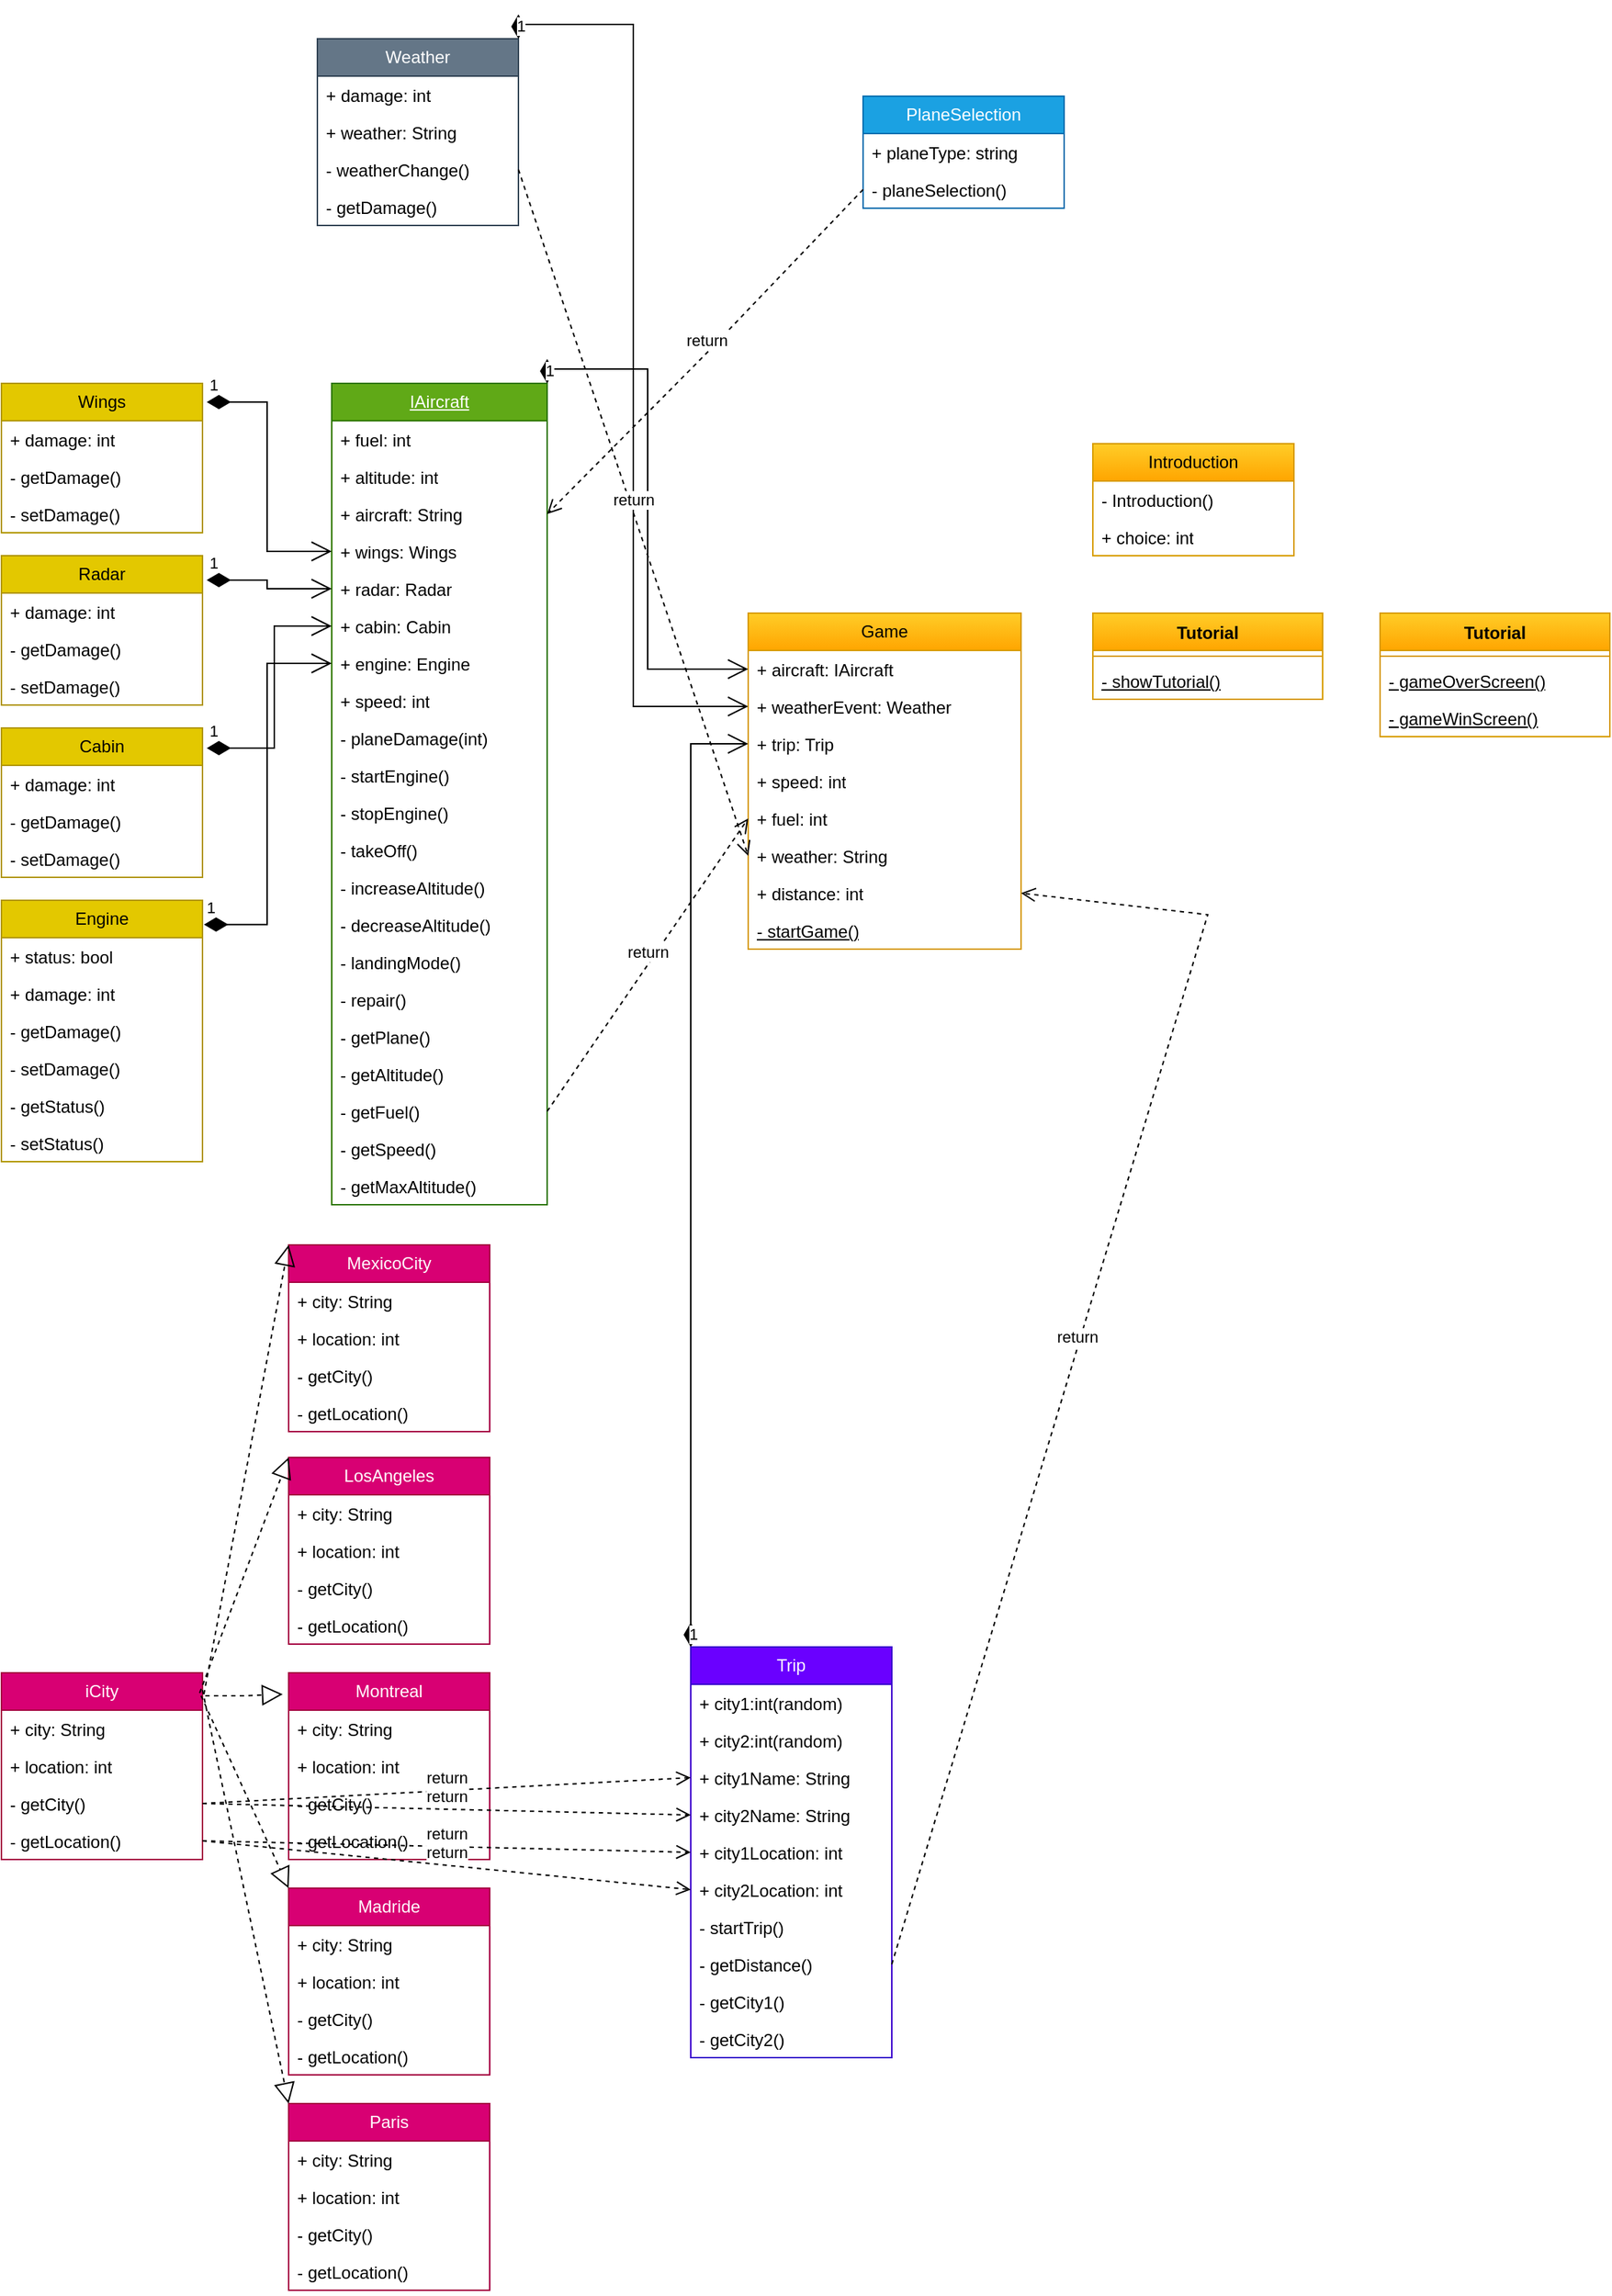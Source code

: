<mxfile version="26.2.15">
  <diagram id="C5RBs43oDa-KdzZeNtuy" name="Page-1">
    <mxGraphModel dx="1426" dy="884" grid="1" gridSize="10" guides="1" tooltips="1" connect="1" arrows="1" fold="1" page="1" pageScale="1" pageWidth="2000" pageHeight="2000" math="0" shadow="0">
      <root>
        <mxCell id="WIyWlLk6GJQsqaUBKTNV-0" />
        <mxCell id="WIyWlLk6GJQsqaUBKTNV-1" parent="WIyWlLk6GJQsqaUBKTNV-0" />
        <mxCell id="1NNWDEO4nlHjLsSVc-W4-0" value="IAircraft" style="swimlane;fontStyle=4;childLayout=stackLayout;horizontal=1;startSize=26;fillColor=#60a917;horizontalStack=0;resizeParent=1;resizeParentMax=0;resizeLast=0;collapsible=1;marginBottom=0;whiteSpace=wrap;html=1;fontColor=#ffffff;strokeColor=#2D7600;" parent="WIyWlLk6GJQsqaUBKTNV-1" vertex="1">
          <mxGeometry x="350" y="280" width="150" height="572" as="geometry" />
        </mxCell>
        <mxCell id="1NNWDEO4nlHjLsSVc-W4-1" value="+ fuel: int" style="text;strokeColor=none;fillColor=none;align=left;verticalAlign=top;spacingLeft=4;spacingRight=4;overflow=hidden;rotatable=0;points=[[0,0.5],[1,0.5]];portConstraint=eastwest;whiteSpace=wrap;html=1;" parent="1NNWDEO4nlHjLsSVc-W4-0" vertex="1">
          <mxGeometry y="26" width="150" height="26" as="geometry" />
        </mxCell>
        <mxCell id="1NNWDEO4nlHjLsSVc-W4-3" value="+ altitude: int" style="text;strokeColor=none;fillColor=none;align=left;verticalAlign=top;spacingLeft=4;spacingRight=4;overflow=hidden;rotatable=0;points=[[0,0.5],[1,0.5]];portConstraint=eastwest;whiteSpace=wrap;html=1;" parent="1NNWDEO4nlHjLsSVc-W4-0" vertex="1">
          <mxGeometry y="52" width="150" height="26" as="geometry" />
        </mxCell>
        <mxCell id="1NNWDEO4nlHjLsSVc-W4-4" value="+ aircraft: String" style="text;strokeColor=none;fillColor=none;align=left;verticalAlign=top;spacingLeft=4;spacingRight=4;overflow=hidden;rotatable=0;points=[[0,0.5],[1,0.5]];portConstraint=eastwest;whiteSpace=wrap;html=1;" parent="1NNWDEO4nlHjLsSVc-W4-0" vertex="1">
          <mxGeometry y="78" width="150" height="26" as="geometry" />
        </mxCell>
        <mxCell id="1NNWDEO4nlHjLsSVc-W4-5" value="+ wings: Wings" style="text;strokeColor=none;fillColor=none;align=left;verticalAlign=top;spacingLeft=4;spacingRight=4;overflow=hidden;rotatable=0;points=[[0,0.5],[1,0.5]];portConstraint=eastwest;whiteSpace=wrap;html=1;" parent="1NNWDEO4nlHjLsSVc-W4-0" vertex="1">
          <mxGeometry y="104" width="150" height="26" as="geometry" />
        </mxCell>
        <mxCell id="1NNWDEO4nlHjLsSVc-W4-6" value="+ radar: Radar" style="text;strokeColor=none;fillColor=none;align=left;verticalAlign=top;spacingLeft=4;spacingRight=4;overflow=hidden;rotatable=0;points=[[0,0.5],[1,0.5]];portConstraint=eastwest;whiteSpace=wrap;html=1;" parent="1NNWDEO4nlHjLsSVc-W4-0" vertex="1">
          <mxGeometry y="130" width="150" height="26" as="geometry" />
        </mxCell>
        <mxCell id="1NNWDEO4nlHjLsSVc-W4-7" value="+ cabin: Cabin" style="text;strokeColor=none;fillColor=none;align=left;verticalAlign=top;spacingLeft=4;spacingRight=4;overflow=hidden;rotatable=0;points=[[0,0.5],[1,0.5]];portConstraint=eastwest;whiteSpace=wrap;html=1;" parent="1NNWDEO4nlHjLsSVc-W4-0" vertex="1">
          <mxGeometry y="156" width="150" height="26" as="geometry" />
        </mxCell>
        <mxCell id="1NNWDEO4nlHjLsSVc-W4-8" value="+ engine: Engine" style="text;strokeColor=none;fillColor=none;align=left;verticalAlign=top;spacingLeft=4;spacingRight=4;overflow=hidden;rotatable=0;points=[[0,0.5],[1,0.5]];portConstraint=eastwest;whiteSpace=wrap;html=1;" parent="1NNWDEO4nlHjLsSVc-W4-0" vertex="1">
          <mxGeometry y="182" width="150" height="26" as="geometry" />
        </mxCell>
        <mxCell id="1NNWDEO4nlHjLsSVc-W4-9" value="+ speed: int" style="text;strokeColor=none;fillColor=none;align=left;verticalAlign=top;spacingLeft=4;spacingRight=4;overflow=hidden;rotatable=0;points=[[0,0.5],[1,0.5]];portConstraint=eastwest;whiteSpace=wrap;html=1;" parent="1NNWDEO4nlHjLsSVc-W4-0" vertex="1">
          <mxGeometry y="208" width="150" height="26" as="geometry" />
        </mxCell>
        <mxCell id="1NNWDEO4nlHjLsSVc-W4-10" value="- planeDamage(int&lt;span style=&quot;background-color: transparent; color: light-dark(rgb(0, 0, 0), rgb(255, 255, 255));&quot;&gt;)&lt;/span&gt;" style="text;strokeColor=none;fillColor=none;align=left;verticalAlign=top;spacingLeft=4;spacingRight=4;overflow=hidden;rotatable=0;points=[[0,0.5],[1,0.5]];portConstraint=eastwest;whiteSpace=wrap;html=1;" parent="1NNWDEO4nlHjLsSVc-W4-0" vertex="1">
          <mxGeometry y="234" width="150" height="26" as="geometry" />
        </mxCell>
        <mxCell id="1NNWDEO4nlHjLsSVc-W4-11" value="- startEngine(&lt;span style=&quot;background-color: transparent; color: light-dark(rgb(0, 0, 0), rgb(255, 255, 255));&quot;&gt;)&lt;/span&gt;" style="text;strokeColor=none;fillColor=none;align=left;verticalAlign=top;spacingLeft=4;spacingRight=4;overflow=hidden;rotatable=0;points=[[0,0.5],[1,0.5]];portConstraint=eastwest;whiteSpace=wrap;html=1;" parent="1NNWDEO4nlHjLsSVc-W4-0" vertex="1">
          <mxGeometry y="260" width="150" height="26" as="geometry" />
        </mxCell>
        <mxCell id="1NNWDEO4nlHjLsSVc-W4-12" value="- stopEngine()" style="text;strokeColor=none;fillColor=none;align=left;verticalAlign=top;spacingLeft=4;spacingRight=4;overflow=hidden;rotatable=0;points=[[0,0.5],[1,0.5]];portConstraint=eastwest;whiteSpace=wrap;html=1;" parent="1NNWDEO4nlHjLsSVc-W4-0" vertex="1">
          <mxGeometry y="286" width="150" height="26" as="geometry" />
        </mxCell>
        <mxCell id="1NNWDEO4nlHjLsSVc-W4-13" value="- takeOff()" style="text;strokeColor=none;fillColor=none;align=left;verticalAlign=top;spacingLeft=4;spacingRight=4;overflow=hidden;rotatable=0;points=[[0,0.5],[1,0.5]];portConstraint=eastwest;whiteSpace=wrap;html=1;" parent="1NNWDEO4nlHjLsSVc-W4-0" vertex="1">
          <mxGeometry y="312" width="150" height="26" as="geometry" />
        </mxCell>
        <mxCell id="1NNWDEO4nlHjLsSVc-W4-14" value="- increaseAltitude()" style="text;strokeColor=none;fillColor=none;align=left;verticalAlign=top;spacingLeft=4;spacingRight=4;overflow=hidden;rotatable=0;points=[[0,0.5],[1,0.5]];portConstraint=eastwest;whiteSpace=wrap;html=1;" parent="1NNWDEO4nlHjLsSVc-W4-0" vertex="1">
          <mxGeometry y="338" width="150" height="26" as="geometry" />
        </mxCell>
        <mxCell id="1NNWDEO4nlHjLsSVc-W4-15" value="- decreaseAltitude()" style="text;strokeColor=none;fillColor=none;align=left;verticalAlign=top;spacingLeft=4;spacingRight=4;overflow=hidden;rotatable=0;points=[[0,0.5],[1,0.5]];portConstraint=eastwest;whiteSpace=wrap;html=1;" parent="1NNWDEO4nlHjLsSVc-W4-0" vertex="1">
          <mxGeometry y="364" width="150" height="26" as="geometry" />
        </mxCell>
        <mxCell id="1NNWDEO4nlHjLsSVc-W4-16" value="- landingMode()" style="text;strokeColor=none;fillColor=none;align=left;verticalAlign=top;spacingLeft=4;spacingRight=4;overflow=hidden;rotatable=0;points=[[0,0.5],[1,0.5]];portConstraint=eastwest;whiteSpace=wrap;html=1;" parent="1NNWDEO4nlHjLsSVc-W4-0" vertex="1">
          <mxGeometry y="390" width="150" height="26" as="geometry" />
        </mxCell>
        <mxCell id="1NNWDEO4nlHjLsSVc-W4-17" value="- repair()" style="text;strokeColor=none;fillColor=none;align=left;verticalAlign=top;spacingLeft=4;spacingRight=4;overflow=hidden;rotatable=0;points=[[0,0.5],[1,0.5]];portConstraint=eastwest;whiteSpace=wrap;html=1;" parent="1NNWDEO4nlHjLsSVc-W4-0" vertex="1">
          <mxGeometry y="416" width="150" height="26" as="geometry" />
        </mxCell>
        <mxCell id="1NNWDEO4nlHjLsSVc-W4-18" value="- getPlane()" style="text;strokeColor=none;fillColor=none;align=left;verticalAlign=top;spacingLeft=4;spacingRight=4;overflow=hidden;rotatable=0;points=[[0,0.5],[1,0.5]];portConstraint=eastwest;whiteSpace=wrap;html=1;" parent="1NNWDEO4nlHjLsSVc-W4-0" vertex="1">
          <mxGeometry y="442" width="150" height="26" as="geometry" />
        </mxCell>
        <mxCell id="1NNWDEO4nlHjLsSVc-W4-19" value="- getAltitude()" style="text;strokeColor=none;fillColor=none;align=left;verticalAlign=top;spacingLeft=4;spacingRight=4;overflow=hidden;rotatable=0;points=[[0,0.5],[1,0.5]];portConstraint=eastwest;whiteSpace=wrap;html=1;" parent="1NNWDEO4nlHjLsSVc-W4-0" vertex="1">
          <mxGeometry y="468" width="150" height="26" as="geometry" />
        </mxCell>
        <mxCell id="1NNWDEO4nlHjLsSVc-W4-20" value="- getFuel()" style="text;strokeColor=none;fillColor=none;align=left;verticalAlign=top;spacingLeft=4;spacingRight=4;overflow=hidden;rotatable=0;points=[[0,0.5],[1,0.5]];portConstraint=eastwest;whiteSpace=wrap;html=1;" parent="1NNWDEO4nlHjLsSVc-W4-0" vertex="1">
          <mxGeometry y="494" width="150" height="26" as="geometry" />
        </mxCell>
        <mxCell id="1NNWDEO4nlHjLsSVc-W4-153" value="- getSpeed()" style="text;strokeColor=none;fillColor=none;align=left;verticalAlign=top;spacingLeft=4;spacingRight=4;overflow=hidden;rotatable=0;points=[[0,0.5],[1,0.5]];portConstraint=eastwest;whiteSpace=wrap;html=1;" parent="1NNWDEO4nlHjLsSVc-W4-0" vertex="1">
          <mxGeometry y="520" width="150" height="26" as="geometry" />
        </mxCell>
        <mxCell id="eeBdfPf8VmgaUPhDneeh-16" value="- getMaxAltitude()" style="text;strokeColor=none;fillColor=none;align=left;verticalAlign=top;spacingLeft=4;spacingRight=4;overflow=hidden;rotatable=0;points=[[0,0.5],[1,0.5]];portConstraint=eastwest;whiteSpace=wrap;html=1;" vertex="1" parent="1NNWDEO4nlHjLsSVc-W4-0">
          <mxGeometry y="546" width="150" height="26" as="geometry" />
        </mxCell>
        <mxCell id="1NNWDEO4nlHjLsSVc-W4-22" value="Wings" style="swimlane;fontStyle=0;childLayout=stackLayout;horizontal=1;startSize=26;fillColor=#e3c800;horizontalStack=0;resizeParent=1;resizeParentMax=0;resizeLast=0;collapsible=1;marginBottom=0;whiteSpace=wrap;html=1;fontColor=#000000;strokeColor=#B09500;" parent="WIyWlLk6GJQsqaUBKTNV-1" vertex="1">
          <mxGeometry x="120" y="280" width="140" height="104" as="geometry" />
        </mxCell>
        <mxCell id="1NNWDEO4nlHjLsSVc-W4-23" value="+ damage: int" style="text;strokeColor=none;fillColor=none;align=left;verticalAlign=top;spacingLeft=4;spacingRight=4;overflow=hidden;rotatable=0;points=[[0,0.5],[1,0.5]];portConstraint=eastwest;whiteSpace=wrap;html=1;" parent="1NNWDEO4nlHjLsSVc-W4-22" vertex="1">
          <mxGeometry y="26" width="140" height="26" as="geometry" />
        </mxCell>
        <mxCell id="1NNWDEO4nlHjLsSVc-W4-24" value="- getDamage()" style="text;strokeColor=none;fillColor=none;align=left;verticalAlign=top;spacingLeft=4;spacingRight=4;overflow=hidden;rotatable=0;points=[[0,0.5],[1,0.5]];portConstraint=eastwest;whiteSpace=wrap;html=1;" parent="1NNWDEO4nlHjLsSVc-W4-22" vertex="1">
          <mxGeometry y="52" width="140" height="26" as="geometry" />
        </mxCell>
        <mxCell id="1NNWDEO4nlHjLsSVc-W4-25" value="- setDamage()" style="text;strokeColor=none;fillColor=none;align=left;verticalAlign=top;spacingLeft=4;spacingRight=4;overflow=hidden;rotatable=0;points=[[0,0.5],[1,0.5]];portConstraint=eastwest;whiteSpace=wrap;html=1;" parent="1NNWDEO4nlHjLsSVc-W4-22" vertex="1">
          <mxGeometry y="78" width="140" height="26" as="geometry" />
        </mxCell>
        <mxCell id="1NNWDEO4nlHjLsSVc-W4-26" value="Cabin" style="swimlane;fontStyle=0;childLayout=stackLayout;horizontal=1;startSize=26;fillColor=#e3c800;horizontalStack=0;resizeParent=1;resizeParentMax=0;resizeLast=0;collapsible=1;marginBottom=0;whiteSpace=wrap;html=1;fontColor=#000000;strokeColor=#B09500;" parent="WIyWlLk6GJQsqaUBKTNV-1" vertex="1">
          <mxGeometry x="120" y="520" width="140" height="104" as="geometry" />
        </mxCell>
        <mxCell id="1NNWDEO4nlHjLsSVc-W4-27" value="+ damage: int" style="text;strokeColor=none;fillColor=none;align=left;verticalAlign=top;spacingLeft=4;spacingRight=4;overflow=hidden;rotatable=0;points=[[0,0.5],[1,0.5]];portConstraint=eastwest;whiteSpace=wrap;html=1;" parent="1NNWDEO4nlHjLsSVc-W4-26" vertex="1">
          <mxGeometry y="26" width="140" height="26" as="geometry" />
        </mxCell>
        <mxCell id="1NNWDEO4nlHjLsSVc-W4-28" value="- getDamage()" style="text;strokeColor=none;fillColor=none;align=left;verticalAlign=top;spacingLeft=4;spacingRight=4;overflow=hidden;rotatable=0;points=[[0,0.5],[1,0.5]];portConstraint=eastwest;whiteSpace=wrap;html=1;" parent="1NNWDEO4nlHjLsSVc-W4-26" vertex="1">
          <mxGeometry y="52" width="140" height="26" as="geometry" />
        </mxCell>
        <mxCell id="1NNWDEO4nlHjLsSVc-W4-29" value="- setDamage()" style="text;strokeColor=none;fillColor=none;align=left;verticalAlign=top;spacingLeft=4;spacingRight=4;overflow=hidden;rotatable=0;points=[[0,0.5],[1,0.5]];portConstraint=eastwest;whiteSpace=wrap;html=1;" parent="1NNWDEO4nlHjLsSVc-W4-26" vertex="1">
          <mxGeometry y="78" width="140" height="26" as="geometry" />
        </mxCell>
        <mxCell id="1NNWDEO4nlHjLsSVc-W4-30" value="Radar" style="swimlane;fontStyle=0;childLayout=stackLayout;horizontal=1;startSize=26;fillColor=#e3c800;horizontalStack=0;resizeParent=1;resizeParentMax=0;resizeLast=0;collapsible=1;marginBottom=0;whiteSpace=wrap;html=1;fontColor=#000000;strokeColor=#B09500;" parent="WIyWlLk6GJQsqaUBKTNV-1" vertex="1">
          <mxGeometry x="120" y="400" width="140" height="104" as="geometry" />
        </mxCell>
        <mxCell id="1NNWDEO4nlHjLsSVc-W4-31" value="+ damage: int" style="text;strokeColor=none;fillColor=none;align=left;verticalAlign=top;spacingLeft=4;spacingRight=4;overflow=hidden;rotatable=0;points=[[0,0.5],[1,0.5]];portConstraint=eastwest;whiteSpace=wrap;html=1;" parent="1NNWDEO4nlHjLsSVc-W4-30" vertex="1">
          <mxGeometry y="26" width="140" height="26" as="geometry" />
        </mxCell>
        <mxCell id="1NNWDEO4nlHjLsSVc-W4-32" value="- getDamage()" style="text;strokeColor=none;fillColor=none;align=left;verticalAlign=top;spacingLeft=4;spacingRight=4;overflow=hidden;rotatable=0;points=[[0,0.5],[1,0.5]];portConstraint=eastwest;whiteSpace=wrap;html=1;" parent="1NNWDEO4nlHjLsSVc-W4-30" vertex="1">
          <mxGeometry y="52" width="140" height="26" as="geometry" />
        </mxCell>
        <mxCell id="1NNWDEO4nlHjLsSVc-W4-33" value="- setDamage()" style="text;strokeColor=none;fillColor=none;align=left;verticalAlign=top;spacingLeft=4;spacingRight=4;overflow=hidden;rotatable=0;points=[[0,0.5],[1,0.5]];portConstraint=eastwest;whiteSpace=wrap;html=1;" parent="1NNWDEO4nlHjLsSVc-W4-30" vertex="1">
          <mxGeometry y="78" width="140" height="26" as="geometry" />
        </mxCell>
        <mxCell id="1NNWDEO4nlHjLsSVc-W4-34" value="Engine" style="swimlane;fontStyle=0;childLayout=stackLayout;horizontal=1;startSize=26;fillColor=#e3c800;horizontalStack=0;resizeParent=1;resizeParentMax=0;resizeLast=0;collapsible=1;marginBottom=0;whiteSpace=wrap;html=1;fontColor=#000000;strokeColor=#B09500;" parent="WIyWlLk6GJQsqaUBKTNV-1" vertex="1">
          <mxGeometry x="120" y="640" width="140" height="182" as="geometry" />
        </mxCell>
        <mxCell id="1NNWDEO4nlHjLsSVc-W4-39" value="+ status: bool" style="text;strokeColor=none;fillColor=none;align=left;verticalAlign=top;spacingLeft=4;spacingRight=4;overflow=hidden;rotatable=0;points=[[0,0.5],[1,0.5]];portConstraint=eastwest;whiteSpace=wrap;html=1;" parent="1NNWDEO4nlHjLsSVc-W4-34" vertex="1">
          <mxGeometry y="26" width="140" height="26" as="geometry" />
        </mxCell>
        <mxCell id="1NNWDEO4nlHjLsSVc-W4-35" value="+ damage: int" style="text;strokeColor=none;fillColor=none;align=left;verticalAlign=top;spacingLeft=4;spacingRight=4;overflow=hidden;rotatable=0;points=[[0,0.5],[1,0.5]];portConstraint=eastwest;whiteSpace=wrap;html=1;" parent="1NNWDEO4nlHjLsSVc-W4-34" vertex="1">
          <mxGeometry y="52" width="140" height="26" as="geometry" />
        </mxCell>
        <mxCell id="1NNWDEO4nlHjLsSVc-W4-36" value="- getDamage()" style="text;strokeColor=none;fillColor=none;align=left;verticalAlign=top;spacingLeft=4;spacingRight=4;overflow=hidden;rotatable=0;points=[[0,0.5],[1,0.5]];portConstraint=eastwest;whiteSpace=wrap;html=1;" parent="1NNWDEO4nlHjLsSVc-W4-34" vertex="1">
          <mxGeometry y="78" width="140" height="26" as="geometry" />
        </mxCell>
        <mxCell id="1NNWDEO4nlHjLsSVc-W4-37" value="- setDamage()" style="text;strokeColor=none;fillColor=none;align=left;verticalAlign=top;spacingLeft=4;spacingRight=4;overflow=hidden;rotatable=0;points=[[0,0.5],[1,0.5]];portConstraint=eastwest;whiteSpace=wrap;html=1;" parent="1NNWDEO4nlHjLsSVc-W4-34" vertex="1">
          <mxGeometry y="104" width="140" height="26" as="geometry" />
        </mxCell>
        <mxCell id="1NNWDEO4nlHjLsSVc-W4-38" value="- getStatus()" style="text;strokeColor=none;fillColor=none;align=left;verticalAlign=top;spacingLeft=4;spacingRight=4;overflow=hidden;rotatable=0;points=[[0,0.5],[1,0.5]];portConstraint=eastwest;whiteSpace=wrap;html=1;" parent="1NNWDEO4nlHjLsSVc-W4-34" vertex="1">
          <mxGeometry y="130" width="140" height="26" as="geometry" />
        </mxCell>
        <mxCell id="1NNWDEO4nlHjLsSVc-W4-40" value="- setStatus()" style="text;strokeColor=none;fillColor=none;align=left;verticalAlign=top;spacingLeft=4;spacingRight=4;overflow=hidden;rotatable=0;points=[[0,0.5],[1,0.5]];portConstraint=eastwest;whiteSpace=wrap;html=1;" parent="1NNWDEO4nlHjLsSVc-W4-34" vertex="1">
          <mxGeometry y="156" width="140" height="26" as="geometry" />
        </mxCell>
        <mxCell id="1NNWDEO4nlHjLsSVc-W4-41" value="1" style="endArrow=open;html=1;endSize=12;startArrow=diamondThin;startSize=14;startFill=1;edgeStyle=orthogonalEdgeStyle;align=left;verticalAlign=bottom;rounded=0;exitX=1.021;exitY=0.125;exitDx=0;exitDy=0;exitPerimeter=0;entryX=0;entryY=0.5;entryDx=0;entryDy=0;" parent="WIyWlLk6GJQsqaUBKTNV-1" source="1NNWDEO4nlHjLsSVc-W4-22" target="1NNWDEO4nlHjLsSVc-W4-5" edge="1">
          <mxGeometry x="-1" y="3" relative="1" as="geometry">
            <mxPoint x="300" y="460" as="sourcePoint" />
            <mxPoint x="480" y="490" as="targetPoint" />
          </mxGeometry>
        </mxCell>
        <mxCell id="1NNWDEO4nlHjLsSVc-W4-43" value="1" style="endArrow=open;html=1;endSize=12;startArrow=diamondThin;startSize=14;startFill=1;edgeStyle=orthogonalEdgeStyle;align=left;verticalAlign=bottom;rounded=0;exitX=1.021;exitY=0.135;exitDx=0;exitDy=0;exitPerimeter=0;entryX=0;entryY=0.5;entryDx=0;entryDy=0;" parent="WIyWlLk6GJQsqaUBKTNV-1" source="1NNWDEO4nlHjLsSVc-W4-26" target="1NNWDEO4nlHjLsSVc-W4-7" edge="1">
          <mxGeometry x="-1" y="3" relative="1" as="geometry">
            <mxPoint x="320" y="490" as="sourcePoint" />
            <mxPoint x="480" y="490" as="targetPoint" />
            <Array as="points">
              <mxPoint x="310" y="534" />
              <mxPoint x="310" y="449" />
            </Array>
          </mxGeometry>
        </mxCell>
        <mxCell id="1NNWDEO4nlHjLsSVc-W4-44" value="1" style="endArrow=open;html=1;endSize=12;startArrow=diamondThin;startSize=14;startFill=1;edgeStyle=orthogonalEdgeStyle;align=left;verticalAlign=bottom;rounded=0;exitX=1.021;exitY=0.163;exitDx=0;exitDy=0;exitPerimeter=0;entryX=0;entryY=0.5;entryDx=0;entryDy=0;" parent="WIyWlLk6GJQsqaUBKTNV-1" source="1NNWDEO4nlHjLsSVc-W4-30" target="1NNWDEO4nlHjLsSVc-W4-6" edge="1">
          <mxGeometry x="-1" y="3" relative="1" as="geometry">
            <mxPoint x="320" y="490" as="sourcePoint" />
            <mxPoint x="480" y="490" as="targetPoint" />
          </mxGeometry>
        </mxCell>
        <mxCell id="1NNWDEO4nlHjLsSVc-W4-45" value="1" style="endArrow=open;html=1;endSize=12;startArrow=diamondThin;startSize=14;startFill=1;edgeStyle=orthogonalEdgeStyle;align=left;verticalAlign=bottom;rounded=0;exitX=1.007;exitY=0.093;exitDx=0;exitDy=0;exitPerimeter=0;entryX=0;entryY=0.5;entryDx=0;entryDy=0;" parent="WIyWlLk6GJQsqaUBKTNV-1" source="1NNWDEO4nlHjLsSVc-W4-34" target="1NNWDEO4nlHjLsSVc-W4-8" edge="1">
          <mxGeometry x="-1" y="3" relative="1" as="geometry">
            <mxPoint x="320" y="490" as="sourcePoint" />
            <mxPoint x="480" y="490" as="targetPoint" />
          </mxGeometry>
        </mxCell>
        <mxCell id="1NNWDEO4nlHjLsSVc-W4-47" value="PlaneSelection" style="swimlane;fontStyle=0;childLayout=stackLayout;horizontal=1;startSize=26;fillColor=#1ba1e2;horizontalStack=0;resizeParent=1;resizeParentMax=0;resizeLast=0;collapsible=1;marginBottom=0;whiteSpace=wrap;html=1;strokeColor=#006EAF;fontColor=#ffffff;" parent="WIyWlLk6GJQsqaUBKTNV-1" vertex="1">
          <mxGeometry x="720" y="80" width="140" height="78" as="geometry" />
        </mxCell>
        <mxCell id="1NNWDEO4nlHjLsSVc-W4-48" value="+ planeType: string" style="text;strokeColor=none;fillColor=none;align=left;verticalAlign=top;spacingLeft=4;spacingRight=4;overflow=hidden;rotatable=0;points=[[0,0.5],[1,0.5]];portConstraint=eastwest;whiteSpace=wrap;html=1;" parent="1NNWDEO4nlHjLsSVc-W4-47" vertex="1">
          <mxGeometry y="26" width="140" height="26" as="geometry" />
        </mxCell>
        <mxCell id="1NNWDEO4nlHjLsSVc-W4-49" value="- planeSelection()" style="text;strokeColor=none;fillColor=none;align=left;verticalAlign=top;spacingLeft=4;spacingRight=4;overflow=hidden;rotatable=0;points=[[0,0.5],[1,0.5]];portConstraint=eastwest;whiteSpace=wrap;html=1;" parent="1NNWDEO4nlHjLsSVc-W4-47" vertex="1">
          <mxGeometry y="52" width="140" height="26" as="geometry" />
        </mxCell>
        <mxCell id="1NNWDEO4nlHjLsSVc-W4-51" value="return" style="html=1;verticalAlign=bottom;endArrow=open;dashed=1;endSize=8;curved=0;rounded=0;entryX=1;entryY=0.5;entryDx=0;entryDy=0;exitX=0;exitY=0.5;exitDx=0;exitDy=0;" parent="WIyWlLk6GJQsqaUBKTNV-1" source="1NNWDEO4nlHjLsSVc-W4-49" target="1NNWDEO4nlHjLsSVc-W4-4" edge="1">
          <mxGeometry relative="1" as="geometry">
            <mxPoint x="610" y="210" as="sourcePoint" />
            <mxPoint x="370" y="480" as="targetPoint" />
            <Array as="points">
              <mxPoint x="610" y="260" />
            </Array>
          </mxGeometry>
        </mxCell>
        <mxCell id="1NNWDEO4nlHjLsSVc-W4-52" value="iCity" style="swimlane;fontStyle=0;childLayout=stackLayout;horizontal=1;startSize=26;fillColor=#d80073;horizontalStack=0;resizeParent=1;resizeParentMax=0;resizeLast=0;collapsible=1;marginBottom=0;whiteSpace=wrap;html=1;fontColor=#ffffff;strokeColor=#A50040;" parent="WIyWlLk6GJQsqaUBKTNV-1" vertex="1">
          <mxGeometry x="120" y="1178" width="140" height="130" as="geometry" />
        </mxCell>
        <mxCell id="1NNWDEO4nlHjLsSVc-W4-53" value="+ city: String" style="text;strokeColor=none;fillColor=none;align=left;verticalAlign=top;spacingLeft=4;spacingRight=4;overflow=hidden;rotatable=0;points=[[0,0.5],[1,0.5]];portConstraint=eastwest;whiteSpace=wrap;html=1;" parent="1NNWDEO4nlHjLsSVc-W4-52" vertex="1">
          <mxGeometry y="26" width="140" height="26" as="geometry" />
        </mxCell>
        <mxCell id="1NNWDEO4nlHjLsSVc-W4-54" value="+ location: int" style="text;strokeColor=none;fillColor=none;align=left;verticalAlign=top;spacingLeft=4;spacingRight=4;overflow=hidden;rotatable=0;points=[[0,0.5],[1,0.5]];portConstraint=eastwest;whiteSpace=wrap;html=1;" parent="1NNWDEO4nlHjLsSVc-W4-52" vertex="1">
          <mxGeometry y="52" width="140" height="26" as="geometry" />
        </mxCell>
        <mxCell id="1NNWDEO4nlHjLsSVc-W4-60" value="- getCity()" style="text;strokeColor=none;fillColor=none;align=left;verticalAlign=top;spacingLeft=4;spacingRight=4;overflow=hidden;rotatable=0;points=[[0,0.5],[1,0.5]];portConstraint=eastwest;whiteSpace=wrap;html=1;" parent="1NNWDEO4nlHjLsSVc-W4-52" vertex="1">
          <mxGeometry y="78" width="140" height="26" as="geometry" />
        </mxCell>
        <mxCell id="1NNWDEO4nlHjLsSVc-W4-61" value="- getLocation()" style="text;strokeColor=none;fillColor=none;align=left;verticalAlign=top;spacingLeft=4;spacingRight=4;overflow=hidden;rotatable=0;points=[[0,0.5],[1,0.5]];portConstraint=eastwest;whiteSpace=wrap;html=1;" parent="1NNWDEO4nlHjLsSVc-W4-52" vertex="1">
          <mxGeometry y="104" width="140" height="26" as="geometry" />
        </mxCell>
        <mxCell id="1NNWDEO4nlHjLsSVc-W4-62" value="LosAngeles" style="swimlane;fontStyle=0;childLayout=stackLayout;horizontal=1;startSize=26;fillColor=#d80073;horizontalStack=0;resizeParent=1;resizeParentMax=0;resizeLast=0;collapsible=1;marginBottom=0;whiteSpace=wrap;html=1;fontColor=#ffffff;strokeColor=#A50040;" parent="WIyWlLk6GJQsqaUBKTNV-1" vertex="1">
          <mxGeometry x="320" y="1028" width="140" height="130" as="geometry" />
        </mxCell>
        <mxCell id="1NNWDEO4nlHjLsSVc-W4-63" value="+ city: String" style="text;strokeColor=none;fillColor=none;align=left;verticalAlign=top;spacingLeft=4;spacingRight=4;overflow=hidden;rotatable=0;points=[[0,0.5],[1,0.5]];portConstraint=eastwest;whiteSpace=wrap;html=1;" parent="1NNWDEO4nlHjLsSVc-W4-62" vertex="1">
          <mxGeometry y="26" width="140" height="26" as="geometry" />
        </mxCell>
        <mxCell id="1NNWDEO4nlHjLsSVc-W4-64" value="+ location: int" style="text;strokeColor=none;fillColor=none;align=left;verticalAlign=top;spacingLeft=4;spacingRight=4;overflow=hidden;rotatable=0;points=[[0,0.5],[1,0.5]];portConstraint=eastwest;whiteSpace=wrap;html=1;" parent="1NNWDEO4nlHjLsSVc-W4-62" vertex="1">
          <mxGeometry y="52" width="140" height="26" as="geometry" />
        </mxCell>
        <mxCell id="1NNWDEO4nlHjLsSVc-W4-65" value="- getCity()" style="text;strokeColor=none;fillColor=none;align=left;verticalAlign=top;spacingLeft=4;spacingRight=4;overflow=hidden;rotatable=0;points=[[0,0.5],[1,0.5]];portConstraint=eastwest;whiteSpace=wrap;html=1;" parent="1NNWDEO4nlHjLsSVc-W4-62" vertex="1">
          <mxGeometry y="78" width="140" height="26" as="geometry" />
        </mxCell>
        <mxCell id="1NNWDEO4nlHjLsSVc-W4-66" value="- getLocation()" style="text;strokeColor=none;fillColor=none;align=left;verticalAlign=top;spacingLeft=4;spacingRight=4;overflow=hidden;rotatable=0;points=[[0,0.5],[1,0.5]];portConstraint=eastwest;whiteSpace=wrap;html=1;" parent="1NNWDEO4nlHjLsSVc-W4-62" vertex="1">
          <mxGeometry y="104" width="140" height="26" as="geometry" />
        </mxCell>
        <mxCell id="1NNWDEO4nlHjLsSVc-W4-67" value="Montreal" style="swimlane;fontStyle=0;childLayout=stackLayout;horizontal=1;startSize=26;fillColor=#d80073;horizontalStack=0;resizeParent=1;resizeParentMax=0;resizeLast=0;collapsible=1;marginBottom=0;whiteSpace=wrap;html=1;fontColor=#ffffff;strokeColor=#A50040;" parent="WIyWlLk6GJQsqaUBKTNV-1" vertex="1">
          <mxGeometry x="320" y="1178" width="140" height="130" as="geometry" />
        </mxCell>
        <mxCell id="1NNWDEO4nlHjLsSVc-W4-68" value="+ city: String" style="text;strokeColor=none;fillColor=none;align=left;verticalAlign=top;spacingLeft=4;spacingRight=4;overflow=hidden;rotatable=0;points=[[0,0.5],[1,0.5]];portConstraint=eastwest;whiteSpace=wrap;html=1;" parent="1NNWDEO4nlHjLsSVc-W4-67" vertex="1">
          <mxGeometry y="26" width="140" height="26" as="geometry" />
        </mxCell>
        <mxCell id="1NNWDEO4nlHjLsSVc-W4-69" value="+ location: int" style="text;strokeColor=none;fillColor=none;align=left;verticalAlign=top;spacingLeft=4;spacingRight=4;overflow=hidden;rotatable=0;points=[[0,0.5],[1,0.5]];portConstraint=eastwest;whiteSpace=wrap;html=1;" parent="1NNWDEO4nlHjLsSVc-W4-67" vertex="1">
          <mxGeometry y="52" width="140" height="26" as="geometry" />
        </mxCell>
        <mxCell id="1NNWDEO4nlHjLsSVc-W4-70" value="- getCity()" style="text;strokeColor=none;fillColor=none;align=left;verticalAlign=top;spacingLeft=4;spacingRight=4;overflow=hidden;rotatable=0;points=[[0,0.5],[1,0.5]];portConstraint=eastwest;whiteSpace=wrap;html=1;" parent="1NNWDEO4nlHjLsSVc-W4-67" vertex="1">
          <mxGeometry y="78" width="140" height="26" as="geometry" />
        </mxCell>
        <mxCell id="1NNWDEO4nlHjLsSVc-W4-71" value="- getLocation()" style="text;strokeColor=none;fillColor=none;align=left;verticalAlign=top;spacingLeft=4;spacingRight=4;overflow=hidden;rotatable=0;points=[[0,0.5],[1,0.5]];portConstraint=eastwest;whiteSpace=wrap;html=1;" parent="1NNWDEO4nlHjLsSVc-W4-67" vertex="1">
          <mxGeometry y="104" width="140" height="26" as="geometry" />
        </mxCell>
        <mxCell id="1NNWDEO4nlHjLsSVc-W4-72" value="Madride" style="swimlane;fontStyle=0;childLayout=stackLayout;horizontal=1;startSize=26;fillColor=#d80073;horizontalStack=0;resizeParent=1;resizeParentMax=0;resizeLast=0;collapsible=1;marginBottom=0;whiteSpace=wrap;html=1;fontColor=#ffffff;strokeColor=#A50040;" parent="WIyWlLk6GJQsqaUBKTNV-1" vertex="1">
          <mxGeometry x="320" y="1328" width="140" height="130" as="geometry" />
        </mxCell>
        <mxCell id="1NNWDEO4nlHjLsSVc-W4-73" value="+ city: String" style="text;strokeColor=none;fillColor=none;align=left;verticalAlign=top;spacingLeft=4;spacingRight=4;overflow=hidden;rotatable=0;points=[[0,0.5],[1,0.5]];portConstraint=eastwest;whiteSpace=wrap;html=1;" parent="1NNWDEO4nlHjLsSVc-W4-72" vertex="1">
          <mxGeometry y="26" width="140" height="26" as="geometry" />
        </mxCell>
        <mxCell id="1NNWDEO4nlHjLsSVc-W4-74" value="+ location: int" style="text;strokeColor=none;fillColor=none;align=left;verticalAlign=top;spacingLeft=4;spacingRight=4;overflow=hidden;rotatable=0;points=[[0,0.5],[1,0.5]];portConstraint=eastwest;whiteSpace=wrap;html=1;" parent="1NNWDEO4nlHjLsSVc-W4-72" vertex="1">
          <mxGeometry y="52" width="140" height="26" as="geometry" />
        </mxCell>
        <mxCell id="1NNWDEO4nlHjLsSVc-W4-75" value="- getCity()" style="text;strokeColor=none;fillColor=none;align=left;verticalAlign=top;spacingLeft=4;spacingRight=4;overflow=hidden;rotatable=0;points=[[0,0.5],[1,0.5]];portConstraint=eastwest;whiteSpace=wrap;html=1;" parent="1NNWDEO4nlHjLsSVc-W4-72" vertex="1">
          <mxGeometry y="78" width="140" height="26" as="geometry" />
        </mxCell>
        <mxCell id="1NNWDEO4nlHjLsSVc-W4-76" value="- getLocation()" style="text;strokeColor=none;fillColor=none;align=left;verticalAlign=top;spacingLeft=4;spacingRight=4;overflow=hidden;rotatable=0;points=[[0,0.5],[1,0.5]];portConstraint=eastwest;whiteSpace=wrap;html=1;" parent="1NNWDEO4nlHjLsSVc-W4-72" vertex="1">
          <mxGeometry y="104" width="140" height="26" as="geometry" />
        </mxCell>
        <mxCell id="1NNWDEO4nlHjLsSVc-W4-77" value="MexicoCity" style="swimlane;fontStyle=0;childLayout=stackLayout;horizontal=1;startSize=26;fillColor=#d80073;horizontalStack=0;resizeParent=1;resizeParentMax=0;resizeLast=0;collapsible=1;marginBottom=0;whiteSpace=wrap;html=1;fontColor=#ffffff;strokeColor=#A50040;" parent="WIyWlLk6GJQsqaUBKTNV-1" vertex="1">
          <mxGeometry x="320" y="880" width="140" height="130" as="geometry" />
        </mxCell>
        <mxCell id="1NNWDEO4nlHjLsSVc-W4-78" value="+ city: String" style="text;strokeColor=none;fillColor=none;align=left;verticalAlign=top;spacingLeft=4;spacingRight=4;overflow=hidden;rotatable=0;points=[[0,0.5],[1,0.5]];portConstraint=eastwest;whiteSpace=wrap;html=1;" parent="1NNWDEO4nlHjLsSVc-W4-77" vertex="1">
          <mxGeometry y="26" width="140" height="26" as="geometry" />
        </mxCell>
        <mxCell id="1NNWDEO4nlHjLsSVc-W4-79" value="+ location: int" style="text;strokeColor=none;fillColor=none;align=left;verticalAlign=top;spacingLeft=4;spacingRight=4;overflow=hidden;rotatable=0;points=[[0,0.5],[1,0.5]];portConstraint=eastwest;whiteSpace=wrap;html=1;" parent="1NNWDEO4nlHjLsSVc-W4-77" vertex="1">
          <mxGeometry y="52" width="140" height="26" as="geometry" />
        </mxCell>
        <mxCell id="1NNWDEO4nlHjLsSVc-W4-80" value="- getCity()" style="text;strokeColor=none;fillColor=none;align=left;verticalAlign=top;spacingLeft=4;spacingRight=4;overflow=hidden;rotatable=0;points=[[0,0.5],[1,0.5]];portConstraint=eastwest;whiteSpace=wrap;html=1;" parent="1NNWDEO4nlHjLsSVc-W4-77" vertex="1">
          <mxGeometry y="78" width="140" height="26" as="geometry" />
        </mxCell>
        <mxCell id="1NNWDEO4nlHjLsSVc-W4-81" value="- getLocation()" style="text;strokeColor=none;fillColor=none;align=left;verticalAlign=top;spacingLeft=4;spacingRight=4;overflow=hidden;rotatable=0;points=[[0,0.5],[1,0.5]];portConstraint=eastwest;whiteSpace=wrap;html=1;" parent="1NNWDEO4nlHjLsSVc-W4-77" vertex="1">
          <mxGeometry y="104" width="140" height="26" as="geometry" />
        </mxCell>
        <mxCell id="1NNWDEO4nlHjLsSVc-W4-82" value="Paris" style="swimlane;fontStyle=0;childLayout=stackLayout;horizontal=1;startSize=26;fillColor=#d80073;horizontalStack=0;resizeParent=1;resizeParentMax=0;resizeLast=0;collapsible=1;marginBottom=0;whiteSpace=wrap;html=1;fontColor=#ffffff;strokeColor=#A50040;" parent="WIyWlLk6GJQsqaUBKTNV-1" vertex="1">
          <mxGeometry x="320" y="1478" width="140" height="130" as="geometry" />
        </mxCell>
        <mxCell id="1NNWDEO4nlHjLsSVc-W4-83" value="+ city: String" style="text;strokeColor=none;fillColor=none;align=left;verticalAlign=top;spacingLeft=4;spacingRight=4;overflow=hidden;rotatable=0;points=[[0,0.5],[1,0.5]];portConstraint=eastwest;whiteSpace=wrap;html=1;" parent="1NNWDEO4nlHjLsSVc-W4-82" vertex="1">
          <mxGeometry y="26" width="140" height="26" as="geometry" />
        </mxCell>
        <mxCell id="1NNWDEO4nlHjLsSVc-W4-84" value="+ location: int" style="text;strokeColor=none;fillColor=none;align=left;verticalAlign=top;spacingLeft=4;spacingRight=4;overflow=hidden;rotatable=0;points=[[0,0.5],[1,0.5]];portConstraint=eastwest;whiteSpace=wrap;html=1;" parent="1NNWDEO4nlHjLsSVc-W4-82" vertex="1">
          <mxGeometry y="52" width="140" height="26" as="geometry" />
        </mxCell>
        <mxCell id="1NNWDEO4nlHjLsSVc-W4-85" value="- getCity()" style="text;strokeColor=none;fillColor=none;align=left;verticalAlign=top;spacingLeft=4;spacingRight=4;overflow=hidden;rotatable=0;points=[[0,0.5],[1,0.5]];portConstraint=eastwest;whiteSpace=wrap;html=1;" parent="1NNWDEO4nlHjLsSVc-W4-82" vertex="1">
          <mxGeometry y="78" width="140" height="26" as="geometry" />
        </mxCell>
        <mxCell id="1NNWDEO4nlHjLsSVc-W4-86" value="- getLocation()" style="text;strokeColor=none;fillColor=none;align=left;verticalAlign=top;spacingLeft=4;spacingRight=4;overflow=hidden;rotatable=0;points=[[0,0.5],[1,0.5]];portConstraint=eastwest;whiteSpace=wrap;html=1;" parent="1NNWDEO4nlHjLsSVc-W4-82" vertex="1">
          <mxGeometry y="104" width="140" height="26" as="geometry" />
        </mxCell>
        <mxCell id="1NNWDEO4nlHjLsSVc-W4-87" value="" style="endArrow=block;dashed=1;endFill=0;endSize=12;html=1;rounded=0;exitX=1.014;exitY=0.123;exitDx=0;exitDy=0;exitPerimeter=0;entryX=-0.029;entryY=0.115;entryDx=0;entryDy=0;entryPerimeter=0;" parent="WIyWlLk6GJQsqaUBKTNV-1" source="1NNWDEO4nlHjLsSVc-W4-52" target="1NNWDEO4nlHjLsSVc-W4-67" edge="1">
          <mxGeometry width="160" relative="1" as="geometry">
            <mxPoint x="330" y="1260" as="sourcePoint" />
            <mxPoint x="490" y="1260" as="targetPoint" />
            <Array as="points">
              <mxPoint x="290" y="1194" />
            </Array>
          </mxGeometry>
        </mxCell>
        <mxCell id="1NNWDEO4nlHjLsSVc-W4-88" value="" style="endArrow=block;dashed=1;endFill=0;endSize=12;html=1;rounded=0;exitX=0.993;exitY=0.123;exitDx=0;exitDy=0;exitPerimeter=0;entryX=0;entryY=0;entryDx=0;entryDy=0;" parent="WIyWlLk6GJQsqaUBKTNV-1" source="1NNWDEO4nlHjLsSVc-W4-52" target="1NNWDEO4nlHjLsSVc-W4-72" edge="1">
          <mxGeometry width="160" relative="1" as="geometry">
            <mxPoint x="330" y="1260" as="sourcePoint" />
            <mxPoint x="490" y="1260" as="targetPoint" />
          </mxGeometry>
        </mxCell>
        <mxCell id="1NNWDEO4nlHjLsSVc-W4-89" value="" style="endArrow=block;dashed=1;endFill=0;endSize=12;html=1;rounded=0;exitX=0.986;exitY=0.108;exitDx=0;exitDy=0;exitPerimeter=0;entryX=0;entryY=0;entryDx=0;entryDy=0;" parent="WIyWlLk6GJQsqaUBKTNV-1" source="1NNWDEO4nlHjLsSVc-W4-52" target="1NNWDEO4nlHjLsSVc-W4-62" edge="1">
          <mxGeometry width="160" relative="1" as="geometry">
            <mxPoint x="330" y="1260" as="sourcePoint" />
            <mxPoint x="490" y="1260" as="targetPoint" />
          </mxGeometry>
        </mxCell>
        <mxCell id="1NNWDEO4nlHjLsSVc-W4-90" value="" style="endArrow=block;dashed=1;endFill=0;endSize=12;html=1;rounded=0;exitX=1.007;exitY=0.115;exitDx=0;exitDy=0;exitPerimeter=0;entryX=0;entryY=0;entryDx=0;entryDy=0;" parent="WIyWlLk6GJQsqaUBKTNV-1" source="1NNWDEO4nlHjLsSVc-W4-52" target="1NNWDEO4nlHjLsSVc-W4-77" edge="1">
          <mxGeometry width="160" relative="1" as="geometry">
            <mxPoint x="330" y="1260" as="sourcePoint" />
            <mxPoint x="310" y="880" as="targetPoint" />
          </mxGeometry>
        </mxCell>
        <mxCell id="1NNWDEO4nlHjLsSVc-W4-91" value="" style="endArrow=block;dashed=1;endFill=0;endSize=12;html=1;rounded=0;entryX=0;entryY=0;entryDx=0;entryDy=0;" parent="WIyWlLk6GJQsqaUBKTNV-1" target="1NNWDEO4nlHjLsSVc-W4-82" edge="1">
          <mxGeometry width="160" relative="1" as="geometry">
            <mxPoint x="260" y="1190" as="sourcePoint" />
            <mxPoint x="490" y="1260" as="targetPoint" />
          </mxGeometry>
        </mxCell>
        <mxCell id="1NNWDEO4nlHjLsSVc-W4-93" value="Trip" style="swimlane;fontStyle=0;childLayout=stackLayout;horizontal=1;startSize=26;fillColor=#6a00ff;horizontalStack=0;resizeParent=1;resizeParentMax=0;resizeLast=0;collapsible=1;marginBottom=0;whiteSpace=wrap;html=1;fontColor=#ffffff;strokeColor=#3700CC;" parent="WIyWlLk6GJQsqaUBKTNV-1" vertex="1">
          <mxGeometry x="600" y="1160" width="140" height="286" as="geometry" />
        </mxCell>
        <mxCell id="1NNWDEO4nlHjLsSVc-W4-101" value="+ city1:int(random)" style="text;strokeColor=none;fillColor=none;align=left;verticalAlign=top;spacingLeft=4;spacingRight=4;overflow=hidden;rotatable=0;points=[[0,0.5],[1,0.5]];portConstraint=eastwest;whiteSpace=wrap;html=1;" parent="1NNWDEO4nlHjLsSVc-W4-93" vertex="1">
          <mxGeometry y="26" width="140" height="26" as="geometry" />
        </mxCell>
        <mxCell id="1NNWDEO4nlHjLsSVc-W4-100" value="+ city2:int(random)" style="text;strokeColor=none;fillColor=none;align=left;verticalAlign=top;spacingLeft=4;spacingRight=4;overflow=hidden;rotatable=0;points=[[0,0.5],[1,0.5]];portConstraint=eastwest;whiteSpace=wrap;html=1;" parent="1NNWDEO4nlHjLsSVc-W4-93" vertex="1">
          <mxGeometry y="52" width="140" height="26" as="geometry" />
        </mxCell>
        <mxCell id="1NNWDEO4nlHjLsSVc-W4-99" value="+ city1Name: String" style="text;strokeColor=none;fillColor=none;align=left;verticalAlign=top;spacingLeft=4;spacingRight=4;overflow=hidden;rotatable=0;points=[[0,0.5],[1,0.5]];portConstraint=eastwest;whiteSpace=wrap;html=1;" parent="1NNWDEO4nlHjLsSVc-W4-93" vertex="1">
          <mxGeometry y="78" width="140" height="26" as="geometry" />
        </mxCell>
        <mxCell id="1NNWDEO4nlHjLsSVc-W4-98" value="+ city2Name: String" style="text;strokeColor=none;fillColor=none;align=left;verticalAlign=top;spacingLeft=4;spacingRight=4;overflow=hidden;rotatable=0;points=[[0,0.5],[1,0.5]];portConstraint=eastwest;whiteSpace=wrap;html=1;" parent="1NNWDEO4nlHjLsSVc-W4-93" vertex="1">
          <mxGeometry y="104" width="140" height="26" as="geometry" />
        </mxCell>
        <mxCell id="1NNWDEO4nlHjLsSVc-W4-97" value="+ city1Location: int" style="text;strokeColor=none;fillColor=none;align=left;verticalAlign=top;spacingLeft=4;spacingRight=4;overflow=hidden;rotatable=0;points=[[0,0.5],[1,0.5]];portConstraint=eastwest;whiteSpace=wrap;html=1;" parent="1NNWDEO4nlHjLsSVc-W4-93" vertex="1">
          <mxGeometry y="130" width="140" height="26" as="geometry" />
        </mxCell>
        <mxCell id="1NNWDEO4nlHjLsSVc-W4-102" value="+ city2Location: int" style="text;strokeColor=none;fillColor=none;align=left;verticalAlign=top;spacingLeft=4;spacingRight=4;overflow=hidden;rotatable=0;points=[[0,0.5],[1,0.5]];portConstraint=eastwest;whiteSpace=wrap;html=1;" parent="1NNWDEO4nlHjLsSVc-W4-93" vertex="1">
          <mxGeometry y="156" width="140" height="26" as="geometry" />
        </mxCell>
        <mxCell id="1NNWDEO4nlHjLsSVc-W4-94" value="- startTrip()" style="text;strokeColor=none;fillColor=none;align=left;verticalAlign=top;spacingLeft=4;spacingRight=4;overflow=hidden;rotatable=0;points=[[0,0.5],[1,0.5]];portConstraint=eastwest;whiteSpace=wrap;html=1;" parent="1NNWDEO4nlHjLsSVc-W4-93" vertex="1">
          <mxGeometry y="182" width="140" height="26" as="geometry" />
        </mxCell>
        <mxCell id="1NNWDEO4nlHjLsSVc-W4-149" value="- getDistance()" style="text;strokeColor=none;fillColor=none;align=left;verticalAlign=top;spacingLeft=4;spacingRight=4;overflow=hidden;rotatable=0;points=[[0,0.5],[1,0.5]];portConstraint=eastwest;whiteSpace=wrap;html=1;" parent="1NNWDEO4nlHjLsSVc-W4-93" vertex="1">
          <mxGeometry y="208" width="140" height="26" as="geometry" />
        </mxCell>
        <mxCell id="1NNWDEO4nlHjLsSVc-W4-150" value="- getCity1()" style="text;strokeColor=none;fillColor=none;align=left;verticalAlign=top;spacingLeft=4;spacingRight=4;overflow=hidden;rotatable=0;points=[[0,0.5],[1,0.5]];portConstraint=eastwest;whiteSpace=wrap;html=1;" parent="1NNWDEO4nlHjLsSVc-W4-93" vertex="1">
          <mxGeometry y="234" width="140" height="26" as="geometry" />
        </mxCell>
        <mxCell id="1NNWDEO4nlHjLsSVc-W4-152" value="- getCity2()" style="text;strokeColor=none;fillColor=none;align=left;verticalAlign=top;spacingLeft=4;spacingRight=4;overflow=hidden;rotatable=0;points=[[0,0.5],[1,0.5]];portConstraint=eastwest;whiteSpace=wrap;html=1;" parent="1NNWDEO4nlHjLsSVc-W4-93" vertex="1">
          <mxGeometry y="260" width="140" height="26" as="geometry" />
        </mxCell>
        <mxCell id="1NNWDEO4nlHjLsSVc-W4-112" value="Weather" style="swimlane;fontStyle=0;childLayout=stackLayout;horizontal=1;startSize=26;fillColor=#647687;horizontalStack=0;resizeParent=1;resizeParentMax=0;resizeLast=0;collapsible=1;marginBottom=0;whiteSpace=wrap;html=1;fontColor=#ffffff;strokeColor=#314354;" parent="WIyWlLk6GJQsqaUBKTNV-1" vertex="1">
          <mxGeometry x="340" y="40" width="140" height="130" as="geometry" />
        </mxCell>
        <mxCell id="1NNWDEO4nlHjLsSVc-W4-113" value="+ damage: int" style="text;strokeColor=none;fillColor=none;align=left;verticalAlign=top;spacingLeft=4;spacingRight=4;overflow=hidden;rotatable=0;points=[[0,0.5],[1,0.5]];portConstraint=eastwest;whiteSpace=wrap;html=1;" parent="1NNWDEO4nlHjLsSVc-W4-112" vertex="1">
          <mxGeometry y="26" width="140" height="26" as="geometry" />
        </mxCell>
        <mxCell id="1NNWDEO4nlHjLsSVc-W4-114" value="+ weather: String" style="text;strokeColor=none;fillColor=none;align=left;verticalAlign=top;spacingLeft=4;spacingRight=4;overflow=hidden;rotatable=0;points=[[0,0.5],[1,0.5]];portConstraint=eastwest;whiteSpace=wrap;html=1;" parent="1NNWDEO4nlHjLsSVc-W4-112" vertex="1">
          <mxGeometry y="52" width="140" height="26" as="geometry" />
        </mxCell>
        <mxCell id="1NNWDEO4nlHjLsSVc-W4-119" value="- weatherChange()" style="text;strokeColor=none;fillColor=none;align=left;verticalAlign=top;spacingLeft=4;spacingRight=4;overflow=hidden;rotatable=0;points=[[0,0.5],[1,0.5]];portConstraint=eastwest;whiteSpace=wrap;html=1;" parent="1NNWDEO4nlHjLsSVc-W4-112" vertex="1">
          <mxGeometry y="78" width="140" height="26" as="geometry" />
        </mxCell>
        <mxCell id="eeBdfPf8VmgaUPhDneeh-15" value="- getDamage()" style="text;strokeColor=none;fillColor=none;align=left;verticalAlign=top;spacingLeft=4;spacingRight=4;overflow=hidden;rotatable=0;points=[[0,0.5],[1,0.5]];portConstraint=eastwest;whiteSpace=wrap;html=1;" vertex="1" parent="1NNWDEO4nlHjLsSVc-W4-112">
          <mxGeometry y="104" width="140" height="26" as="geometry" />
        </mxCell>
        <mxCell id="1NNWDEO4nlHjLsSVc-W4-121" value="Introduction" style="swimlane;fontStyle=0;childLayout=stackLayout;horizontal=1;startSize=26;fillColor=#ffcd28;horizontalStack=0;resizeParent=1;resizeParentMax=0;resizeLast=0;collapsible=1;marginBottom=0;whiteSpace=wrap;html=1;gradientColor=#ffa500;strokeColor=#d79b00;" parent="WIyWlLk6GJQsqaUBKTNV-1" vertex="1">
          <mxGeometry x="880" y="322" width="140" height="78" as="geometry" />
        </mxCell>
        <mxCell id="1NNWDEO4nlHjLsSVc-W4-122" value="- Introduction()" style="text;strokeColor=none;fillColor=none;align=left;verticalAlign=top;spacingLeft=4;spacingRight=4;overflow=hidden;rotatable=0;points=[[0,0.5],[1,0.5]];portConstraint=eastwest;whiteSpace=wrap;html=1;" parent="1NNWDEO4nlHjLsSVc-W4-121" vertex="1">
          <mxGeometry y="26" width="140" height="26" as="geometry" />
        </mxCell>
        <mxCell id="1NNWDEO4nlHjLsSVc-W4-127" value="+ choice: int" style="text;strokeColor=none;fillColor=none;align=left;verticalAlign=top;spacingLeft=4;spacingRight=4;overflow=hidden;rotatable=0;points=[[0,0.5],[1,0.5]];portConstraint=eastwest;whiteSpace=wrap;html=1;" parent="1NNWDEO4nlHjLsSVc-W4-121" vertex="1">
          <mxGeometry y="52" width="140" height="26" as="geometry" />
        </mxCell>
        <mxCell id="1NNWDEO4nlHjLsSVc-W4-125" value="Game" style="swimlane;fontStyle=0;childLayout=stackLayout;horizontal=1;startSize=26;fillColor=#ffcd28;horizontalStack=0;resizeParent=1;resizeParentMax=0;resizeLast=0;collapsible=1;marginBottom=0;whiteSpace=wrap;html=1;gradientColor=#ffa500;strokeColor=#d79b00;" parent="WIyWlLk6GJQsqaUBKTNV-1" vertex="1">
          <mxGeometry x="640" y="440" width="190" height="234" as="geometry" />
        </mxCell>
        <mxCell id="1NNWDEO4nlHjLsSVc-W4-126" value="+ aircraft: IAircraft" style="text;strokeColor=none;fillColor=none;align=left;verticalAlign=top;spacingLeft=4;spacingRight=4;overflow=hidden;rotatable=0;points=[[0,0.5],[1,0.5]];portConstraint=eastwest;whiteSpace=wrap;html=1;" parent="1NNWDEO4nlHjLsSVc-W4-125" vertex="1">
          <mxGeometry y="26" width="190" height="26" as="geometry" />
        </mxCell>
        <mxCell id="1NNWDEO4nlHjLsSVc-W4-128" value="+ weatherEvent: Weather" style="text;strokeColor=none;fillColor=none;align=left;verticalAlign=top;spacingLeft=4;spacingRight=4;overflow=hidden;rotatable=0;points=[[0,0.5],[1,0.5]];portConstraint=eastwest;whiteSpace=wrap;html=1;" parent="1NNWDEO4nlHjLsSVc-W4-125" vertex="1">
          <mxGeometry y="52" width="190" height="26" as="geometry" />
        </mxCell>
        <mxCell id="1NNWDEO4nlHjLsSVc-W4-129" value="+ trip: Trip&lt;div&gt;&lt;br&gt;&lt;/div&gt;" style="text;strokeColor=none;fillColor=none;align=left;verticalAlign=top;spacingLeft=4;spacingRight=4;overflow=hidden;rotatable=0;points=[[0,0.5],[1,0.5]];portConstraint=eastwest;whiteSpace=wrap;html=1;" parent="1NNWDEO4nlHjLsSVc-W4-125" vertex="1">
          <mxGeometry y="78" width="190" height="26" as="geometry" />
        </mxCell>
        <mxCell id="1NNWDEO4nlHjLsSVc-W4-130" value="+ speed: int" style="text;strokeColor=none;fillColor=none;align=left;verticalAlign=top;spacingLeft=4;spacingRight=4;overflow=hidden;rotatable=0;points=[[0,0.5],[1,0.5]];portConstraint=eastwest;whiteSpace=wrap;html=1;" parent="1NNWDEO4nlHjLsSVc-W4-125" vertex="1">
          <mxGeometry y="104" width="190" height="26" as="geometry" />
        </mxCell>
        <mxCell id="1NNWDEO4nlHjLsSVc-W4-131" value="+ fuel: int" style="text;strokeColor=none;fillColor=none;align=left;verticalAlign=top;spacingLeft=4;spacingRight=4;overflow=hidden;rotatable=0;points=[[0,0.5],[1,0.5]];portConstraint=eastwest;whiteSpace=wrap;html=1;" parent="1NNWDEO4nlHjLsSVc-W4-125" vertex="1">
          <mxGeometry y="130" width="190" height="26" as="geometry" />
        </mxCell>
        <mxCell id="1NNWDEO4nlHjLsSVc-W4-132" value="+ weather: String&lt;span style=&quot;white-space: pre;&quot;&gt;&#x9;&lt;/span&gt;" style="text;strokeColor=none;fillColor=none;align=left;verticalAlign=top;spacingLeft=4;spacingRight=4;overflow=hidden;rotatable=0;points=[[0,0.5],[1,0.5]];portConstraint=eastwest;whiteSpace=wrap;html=1;" parent="1NNWDEO4nlHjLsSVc-W4-125" vertex="1">
          <mxGeometry y="156" width="190" height="26" as="geometry" />
        </mxCell>
        <mxCell id="1NNWDEO4nlHjLsSVc-W4-133" value="+ distance: int" style="text;strokeColor=none;fillColor=none;align=left;verticalAlign=top;spacingLeft=4;spacingRight=4;overflow=hidden;rotatable=0;points=[[0,0.5],[1,0.5]];portConstraint=eastwest;whiteSpace=wrap;html=1;" parent="1NNWDEO4nlHjLsSVc-W4-125" vertex="1">
          <mxGeometry y="182" width="190" height="26" as="geometry" />
        </mxCell>
        <mxCell id="1NNWDEO4nlHjLsSVc-W4-134" value="&lt;u&gt;- startGame()&lt;/u&gt;" style="text;strokeColor=none;fillColor=none;align=left;verticalAlign=top;spacingLeft=4;spacingRight=4;overflow=hidden;rotatable=0;points=[[0,0.5],[1,0.5]];portConstraint=eastwest;whiteSpace=wrap;html=1;" parent="1NNWDEO4nlHjLsSVc-W4-125" vertex="1">
          <mxGeometry y="208" width="190" height="26" as="geometry" />
        </mxCell>
        <mxCell id="1NNWDEO4nlHjLsSVc-W4-139" value="1" style="endArrow=open;html=1;endSize=12;startArrow=diamondThin;startSize=14;startFill=1;edgeStyle=orthogonalEdgeStyle;align=left;verticalAlign=bottom;rounded=0;exitX=1;exitY=0;exitDx=0;exitDy=0;entryX=0;entryY=0.5;entryDx=0;entryDy=0;" parent="WIyWlLk6GJQsqaUBKTNV-1" source="1NNWDEO4nlHjLsSVc-W4-0" target="1NNWDEO4nlHjLsSVc-W4-126" edge="1">
          <mxGeometry x="-1" y="3" relative="1" as="geometry">
            <mxPoint x="550" y="340" as="sourcePoint" />
            <mxPoint x="1180" y="680" as="targetPoint" />
          </mxGeometry>
        </mxCell>
        <mxCell id="1NNWDEO4nlHjLsSVc-W4-142" value="1" style="endArrow=open;html=1;endSize=12;startArrow=diamondThin;startSize=14;startFill=1;edgeStyle=orthogonalEdgeStyle;align=left;verticalAlign=bottom;rounded=0;exitX=1;exitY=0;exitDx=0;exitDy=0;entryX=0;entryY=0.5;entryDx=0;entryDy=0;" parent="WIyWlLk6GJQsqaUBKTNV-1" source="1NNWDEO4nlHjLsSVc-W4-112" target="1NNWDEO4nlHjLsSVc-W4-128" edge="1">
          <mxGeometry x="-1" y="3" relative="1" as="geometry">
            <mxPoint x="500" y="40" as="sourcePoint" />
            <mxPoint x="1180" y="440" as="targetPoint" />
          </mxGeometry>
        </mxCell>
        <mxCell id="1NNWDEO4nlHjLsSVc-W4-143" value="1" style="endArrow=open;html=1;endSize=12;startArrow=diamondThin;startSize=14;startFill=1;edgeStyle=orthogonalEdgeStyle;align=left;verticalAlign=bottom;rounded=0;exitX=0;exitY=0;exitDx=0;exitDy=0;entryX=0;entryY=0.5;entryDx=0;entryDy=0;" parent="WIyWlLk6GJQsqaUBKTNV-1" source="1NNWDEO4nlHjLsSVc-W4-93" target="1NNWDEO4nlHjLsSVc-W4-129" edge="1">
          <mxGeometry x="-1" y="3" relative="1" as="geometry">
            <mxPoint x="1020" y="820" as="sourcePoint" />
            <mxPoint x="610" y="750" as="targetPoint" />
          </mxGeometry>
        </mxCell>
        <mxCell id="1NNWDEO4nlHjLsSVc-W4-144" value="return" style="html=1;verticalAlign=bottom;endArrow=open;dashed=1;endSize=8;curved=0;rounded=0;exitX=1;exitY=0.5;exitDx=0;exitDy=0;entryX=0;entryY=0.5;entryDx=0;entryDy=0;" parent="WIyWlLk6GJQsqaUBKTNV-1" source="1NNWDEO4nlHjLsSVc-W4-20" target="1NNWDEO4nlHjLsSVc-W4-131" edge="1">
          <mxGeometry relative="1" as="geometry">
            <mxPoint x="540" y="590" as="sourcePoint" />
            <mxPoint x="630" y="600" as="targetPoint" />
          </mxGeometry>
        </mxCell>
        <mxCell id="1NNWDEO4nlHjLsSVc-W4-146" value="return" style="html=1;verticalAlign=bottom;endArrow=open;dashed=1;endSize=8;curved=0;rounded=0;exitX=1;exitY=0.5;exitDx=0;exitDy=0;entryX=0;entryY=0.5;entryDx=0;entryDy=0;" parent="WIyWlLk6GJQsqaUBKTNV-1" source="1NNWDEO4nlHjLsSVc-W4-119" target="1NNWDEO4nlHjLsSVc-W4-132" edge="1">
          <mxGeometry relative="1" as="geometry">
            <mxPoint x="540" y="140" as="sourcePoint" />
            <mxPoint x="1060" y="570" as="targetPoint" />
          </mxGeometry>
        </mxCell>
        <mxCell id="1NNWDEO4nlHjLsSVc-W4-148" value="return" style="html=1;verticalAlign=bottom;endArrow=open;dashed=1;endSize=8;curved=0;rounded=0;exitX=1;exitY=0.5;exitDx=0;exitDy=0;entryX=1;entryY=0.5;entryDx=0;entryDy=0;" parent="WIyWlLk6GJQsqaUBKTNV-1" source="1NNWDEO4nlHjLsSVc-W4-149" target="1NNWDEO4nlHjLsSVc-W4-133" edge="1">
          <mxGeometry relative="1" as="geometry">
            <mxPoint x="850" y="1210" as="sourcePoint" />
            <mxPoint x="1060" y="830" as="targetPoint" />
            <Array as="points">
              <mxPoint x="960" y="650" />
            </Array>
          </mxGeometry>
        </mxCell>
        <mxCell id="eeBdfPf8VmgaUPhDneeh-0" value="Tutorial" style="swimlane;fontStyle=1;align=center;verticalAlign=top;childLayout=stackLayout;horizontal=1;startSize=26;horizontalStack=0;resizeParent=1;resizeParentMax=0;resizeLast=0;collapsible=1;marginBottom=0;whiteSpace=wrap;html=1;fillColor=#ffcd28;strokeColor=#d79b00;gradientColor=#ffa500;" vertex="1" parent="WIyWlLk6GJQsqaUBKTNV-1">
          <mxGeometry x="880" y="440" width="160" height="60" as="geometry" />
        </mxCell>
        <mxCell id="eeBdfPf8VmgaUPhDneeh-2" value="" style="line;strokeWidth=1;fillColor=none;align=left;verticalAlign=middle;spacingTop=-1;spacingLeft=3;spacingRight=3;rotatable=0;labelPosition=right;points=[];portConstraint=eastwest;strokeColor=inherit;" vertex="1" parent="eeBdfPf8VmgaUPhDneeh-0">
          <mxGeometry y="26" width="160" height="8" as="geometry" />
        </mxCell>
        <mxCell id="eeBdfPf8VmgaUPhDneeh-3" value="&lt;u&gt;- showTutorial()&lt;/u&gt;" style="text;strokeColor=none;fillColor=none;align=left;verticalAlign=top;spacingLeft=4;spacingRight=4;overflow=hidden;rotatable=0;points=[[0,0.5],[1,0.5]];portConstraint=eastwest;whiteSpace=wrap;html=1;" vertex="1" parent="eeBdfPf8VmgaUPhDneeh-0">
          <mxGeometry y="34" width="160" height="26" as="geometry" />
        </mxCell>
        <mxCell id="eeBdfPf8VmgaUPhDneeh-4" value="Tutorial" style="swimlane;fontStyle=1;align=center;verticalAlign=top;childLayout=stackLayout;horizontal=1;startSize=26;horizontalStack=0;resizeParent=1;resizeParentMax=0;resizeLast=0;collapsible=1;marginBottom=0;whiteSpace=wrap;html=1;fillColor=#ffcd28;strokeColor=#d79b00;gradientColor=#ffa500;" vertex="1" parent="WIyWlLk6GJQsqaUBKTNV-1">
          <mxGeometry x="1080" y="440" width="160" height="86" as="geometry" />
        </mxCell>
        <mxCell id="eeBdfPf8VmgaUPhDneeh-5" value="" style="line;strokeWidth=1;fillColor=none;align=left;verticalAlign=middle;spacingTop=-1;spacingLeft=3;spacingRight=3;rotatable=0;labelPosition=right;points=[];portConstraint=eastwest;strokeColor=inherit;" vertex="1" parent="eeBdfPf8VmgaUPhDneeh-4">
          <mxGeometry y="26" width="160" height="8" as="geometry" />
        </mxCell>
        <mxCell id="eeBdfPf8VmgaUPhDneeh-6" value="&lt;u&gt;- gameOverScreen&lt;/u&gt;&lt;u style=&quot;background-color: transparent; color: light-dark(rgb(0, 0, 0), rgb(255, 255, 255));&quot;&gt;()&lt;/u&gt;" style="text;strokeColor=none;fillColor=none;align=left;verticalAlign=top;spacingLeft=4;spacingRight=4;overflow=hidden;rotatable=0;points=[[0,0.5],[1,0.5]];portConstraint=eastwest;whiteSpace=wrap;html=1;" vertex="1" parent="eeBdfPf8VmgaUPhDneeh-4">
          <mxGeometry y="34" width="160" height="26" as="geometry" />
        </mxCell>
        <mxCell id="eeBdfPf8VmgaUPhDneeh-14" value="&lt;u&gt;- gameWinScreen()&lt;/u&gt;" style="text;strokeColor=none;fillColor=none;align=left;verticalAlign=top;spacingLeft=4;spacingRight=4;overflow=hidden;rotatable=0;points=[[0,0.5],[1,0.5]];portConstraint=eastwest;whiteSpace=wrap;html=1;" vertex="1" parent="eeBdfPf8VmgaUPhDneeh-4">
          <mxGeometry y="60" width="160" height="26" as="geometry" />
        </mxCell>
        <mxCell id="eeBdfPf8VmgaUPhDneeh-10" value="return" style="html=1;verticalAlign=bottom;endArrow=open;dashed=1;endSize=8;curved=0;rounded=0;exitX=1;exitY=0.5;exitDx=0;exitDy=0;entryX=0;entryY=0.5;entryDx=0;entryDy=0;" edge="1" parent="WIyWlLk6GJQsqaUBKTNV-1" source="1NNWDEO4nlHjLsSVc-W4-60" target="1NNWDEO4nlHjLsSVc-W4-99">
          <mxGeometry relative="1" as="geometry">
            <mxPoint x="770" y="1350" as="sourcePoint" />
            <mxPoint x="690" y="1350" as="targetPoint" />
          </mxGeometry>
        </mxCell>
        <mxCell id="eeBdfPf8VmgaUPhDneeh-11" value="return" style="html=1;verticalAlign=bottom;endArrow=open;dashed=1;endSize=8;curved=0;rounded=0;exitX=1;exitY=0.5;exitDx=0;exitDy=0;entryX=0;entryY=0.5;entryDx=0;entryDy=0;" edge="1" parent="WIyWlLk6GJQsqaUBKTNV-1" source="1NNWDEO4nlHjLsSVc-W4-60" target="1NNWDEO4nlHjLsSVc-W4-98">
          <mxGeometry relative="1" as="geometry">
            <mxPoint x="290" y="1240" as="sourcePoint" />
            <mxPoint x="690" y="1350" as="targetPoint" />
          </mxGeometry>
        </mxCell>
        <mxCell id="eeBdfPf8VmgaUPhDneeh-12" value="return" style="html=1;verticalAlign=bottom;endArrow=open;dashed=1;endSize=8;curved=0;rounded=0;exitX=1;exitY=0.5;exitDx=0;exitDy=0;entryX=0;entryY=0.5;entryDx=0;entryDy=0;" edge="1" parent="WIyWlLk6GJQsqaUBKTNV-1" source="1NNWDEO4nlHjLsSVc-W4-61" target="1NNWDEO4nlHjLsSVc-W4-97">
          <mxGeometry relative="1" as="geometry">
            <mxPoint x="770" y="1350" as="sourcePoint" />
            <mxPoint x="690" y="1350" as="targetPoint" />
          </mxGeometry>
        </mxCell>
        <mxCell id="eeBdfPf8VmgaUPhDneeh-13" value="return" style="html=1;verticalAlign=bottom;endArrow=open;dashed=1;endSize=8;curved=0;rounded=0;exitX=1;exitY=0.5;exitDx=0;exitDy=0;entryX=0;entryY=0.5;entryDx=0;entryDy=0;" edge="1" parent="WIyWlLk6GJQsqaUBKTNV-1" source="1NNWDEO4nlHjLsSVc-W4-61" target="1NNWDEO4nlHjLsSVc-W4-102">
          <mxGeometry relative="1" as="geometry">
            <mxPoint x="270" y="1280" as="sourcePoint" />
            <mxPoint x="690" y="1350" as="targetPoint" />
          </mxGeometry>
        </mxCell>
      </root>
    </mxGraphModel>
  </diagram>
</mxfile>
